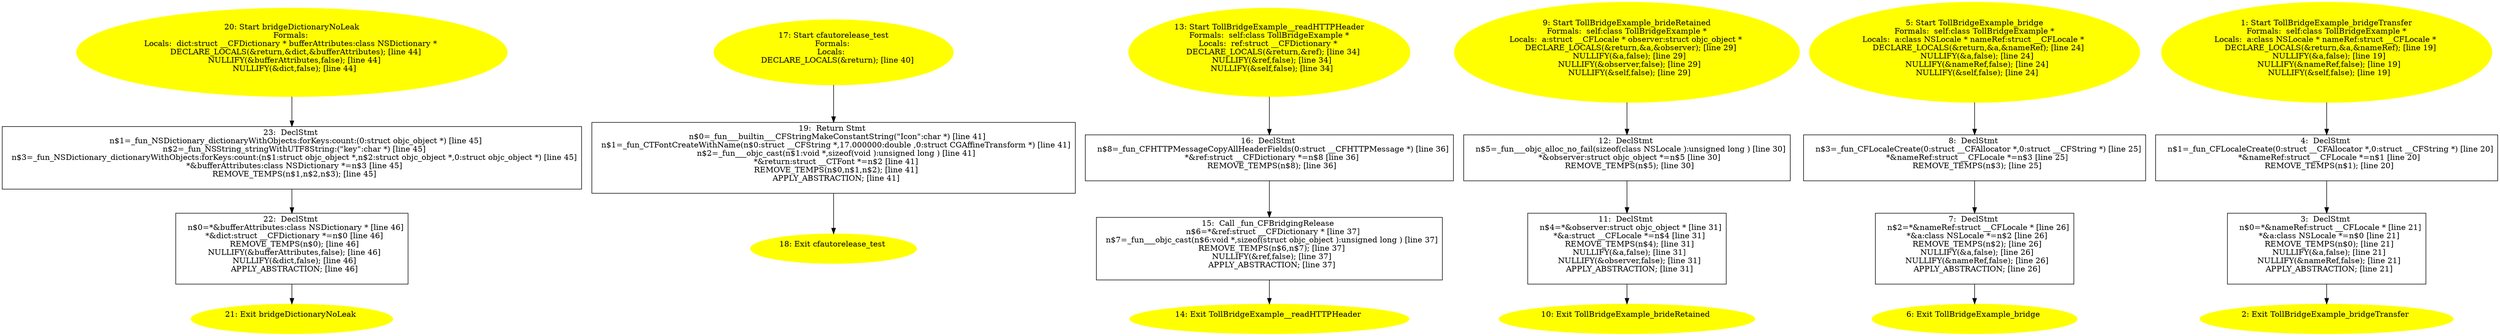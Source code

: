 digraph iCFG {
23 [label="23:  DeclStmt \n   n$1=_fun_NSDictionary_dictionaryWithObjects:forKeys:count:(0:struct objc_object *) [line 45]\n  n$2=_fun_NSString_stringWithUTF8String:(\"key\":char *) [line 45]\n  n$3=_fun_NSDictionary_dictionaryWithObjects:forKeys:count:(n$1:struct objc_object *,n$2:struct objc_object *,0:struct objc_object *) [line 45]\n  *&bufferAttributes:class NSDictionary *=n$3 [line 45]\n  REMOVE_TEMPS(n$1,n$2,n$3); [line 45]\n " shape="box"]
	

	 23 -> 22 ;
22 [label="22:  DeclStmt \n   n$0=*&bufferAttributes:class NSDictionary * [line 46]\n  *&dict:struct __CFDictionary *=n$0 [line 46]\n  REMOVE_TEMPS(n$0); [line 46]\n  NULLIFY(&bufferAttributes,false); [line 46]\n  NULLIFY(&dict,false); [line 46]\n  APPLY_ABSTRACTION; [line 46]\n " shape="box"]
	

	 22 -> 21 ;
21 [label="21: Exit bridgeDictionaryNoLeak \n  " color=yellow style=filled]
	

20 [label="20: Start bridgeDictionaryNoLeak\nFormals: \nLocals:  dict:struct __CFDictionary * bufferAttributes:class NSDictionary * \n   DECLARE_LOCALS(&return,&dict,&bufferAttributes); [line 44]\n  NULLIFY(&bufferAttributes,false); [line 44]\n  NULLIFY(&dict,false); [line 44]\n " color=yellow style=filled]
	

	 20 -> 23 ;
19 [label="19:  Return Stmt \n   n$0=_fun___builtin___CFStringMakeConstantString(\"Icon\":char *) [line 41]\n  n$1=_fun_CTFontCreateWithName(n$0:struct __CFString *,17.000000:double ,0:struct CGAffineTransform *) [line 41]\n  n$2=_fun___objc_cast(n$1:void *,sizeof(void ):unsigned long ) [line 41]\n  *&return:struct __CTFont *=n$2 [line 41]\n  REMOVE_TEMPS(n$0,n$1,n$2); [line 41]\n  APPLY_ABSTRACTION; [line 41]\n " shape="box"]
	

	 19 -> 18 ;
18 [label="18: Exit cfautorelease_test \n  " color=yellow style=filled]
	

17 [label="17: Start cfautorelease_test\nFormals: \nLocals:  \n   DECLARE_LOCALS(&return); [line 40]\n " color=yellow style=filled]
	

	 17 -> 19 ;
16 [label="16:  DeclStmt \n   n$8=_fun_CFHTTPMessageCopyAllHeaderFields(0:struct __CFHTTPMessage *) [line 36]\n  *&ref:struct __CFDictionary *=n$8 [line 36]\n  REMOVE_TEMPS(n$8); [line 36]\n " shape="box"]
	

	 16 -> 15 ;
15 [label="15:  Call _fun_CFBridgingRelease \n   n$6=*&ref:struct __CFDictionary * [line 37]\n  n$7=_fun___objc_cast(n$6:void *,sizeof(struct objc_object ):unsigned long ) [line 37]\n  REMOVE_TEMPS(n$6,n$7); [line 37]\n  NULLIFY(&ref,false); [line 37]\n  APPLY_ABSTRACTION; [line 37]\n " shape="box"]
	

	 15 -> 14 ;
14 [label="14: Exit TollBridgeExample__readHTTPHeader \n  " color=yellow style=filled]
	

13 [label="13: Start TollBridgeExample__readHTTPHeader\nFormals:  self:class TollBridgeExample *\nLocals:  ref:struct __CFDictionary * \n   DECLARE_LOCALS(&return,&ref); [line 34]\n  NULLIFY(&ref,false); [line 34]\n  NULLIFY(&self,false); [line 34]\n " color=yellow style=filled]
	

	 13 -> 16 ;
12 [label="12:  DeclStmt \n   n$5=_fun___objc_alloc_no_fail(sizeof(class NSLocale ):unsigned long ) [line 30]\n  *&observer:struct objc_object *=n$5 [line 30]\n  REMOVE_TEMPS(n$5); [line 30]\n " shape="box"]
	

	 12 -> 11 ;
11 [label="11:  DeclStmt \n   n$4=*&observer:struct objc_object * [line 31]\n  *&a:struct __CFLocale *=n$4 [line 31]\n  REMOVE_TEMPS(n$4); [line 31]\n  NULLIFY(&a,false); [line 31]\n  NULLIFY(&observer,false); [line 31]\n  APPLY_ABSTRACTION; [line 31]\n " shape="box"]
	

	 11 -> 10 ;
10 [label="10: Exit TollBridgeExample_brideRetained \n  " color=yellow style=filled]
	

9 [label="9: Start TollBridgeExample_brideRetained\nFormals:  self:class TollBridgeExample *\nLocals:  a:struct __CFLocale * observer:struct objc_object * \n   DECLARE_LOCALS(&return,&a,&observer); [line 29]\n  NULLIFY(&a,false); [line 29]\n  NULLIFY(&observer,false); [line 29]\n  NULLIFY(&self,false); [line 29]\n " color=yellow style=filled]
	

	 9 -> 12 ;
8 [label="8:  DeclStmt \n   n$3=_fun_CFLocaleCreate(0:struct __CFAllocator *,0:struct __CFString *) [line 25]\n  *&nameRef:struct __CFLocale *=n$3 [line 25]\n  REMOVE_TEMPS(n$3); [line 25]\n " shape="box"]
	

	 8 -> 7 ;
7 [label="7:  DeclStmt \n   n$2=*&nameRef:struct __CFLocale * [line 26]\n  *&a:class NSLocale *=n$2 [line 26]\n  REMOVE_TEMPS(n$2); [line 26]\n  NULLIFY(&a,false); [line 26]\n  NULLIFY(&nameRef,false); [line 26]\n  APPLY_ABSTRACTION; [line 26]\n " shape="box"]
	

	 7 -> 6 ;
6 [label="6: Exit TollBridgeExample_bridge \n  " color=yellow style=filled]
	

5 [label="5: Start TollBridgeExample_bridge\nFormals:  self:class TollBridgeExample *\nLocals:  a:class NSLocale * nameRef:struct __CFLocale * \n   DECLARE_LOCALS(&return,&a,&nameRef); [line 24]\n  NULLIFY(&a,false); [line 24]\n  NULLIFY(&nameRef,false); [line 24]\n  NULLIFY(&self,false); [line 24]\n " color=yellow style=filled]
	

	 5 -> 8 ;
4 [label="4:  DeclStmt \n   n$1=_fun_CFLocaleCreate(0:struct __CFAllocator *,0:struct __CFString *) [line 20]\n  *&nameRef:struct __CFLocale *=n$1 [line 20]\n  REMOVE_TEMPS(n$1); [line 20]\n " shape="box"]
	

	 4 -> 3 ;
3 [label="3:  DeclStmt \n   n$0=*&nameRef:struct __CFLocale * [line 21]\n  *&a:class NSLocale *=n$0 [line 21]\n  REMOVE_TEMPS(n$0); [line 21]\n  NULLIFY(&a,false); [line 21]\n  NULLIFY(&nameRef,false); [line 21]\n  APPLY_ABSTRACTION; [line 21]\n " shape="box"]
	

	 3 -> 2 ;
2 [label="2: Exit TollBridgeExample_bridgeTransfer \n  " color=yellow style=filled]
	

1 [label="1: Start TollBridgeExample_bridgeTransfer\nFormals:  self:class TollBridgeExample *\nLocals:  a:class NSLocale * nameRef:struct __CFLocale * \n   DECLARE_LOCALS(&return,&a,&nameRef); [line 19]\n  NULLIFY(&a,false); [line 19]\n  NULLIFY(&nameRef,false); [line 19]\n  NULLIFY(&self,false); [line 19]\n " color=yellow style=filled]
	

	 1 -> 4 ;
}
